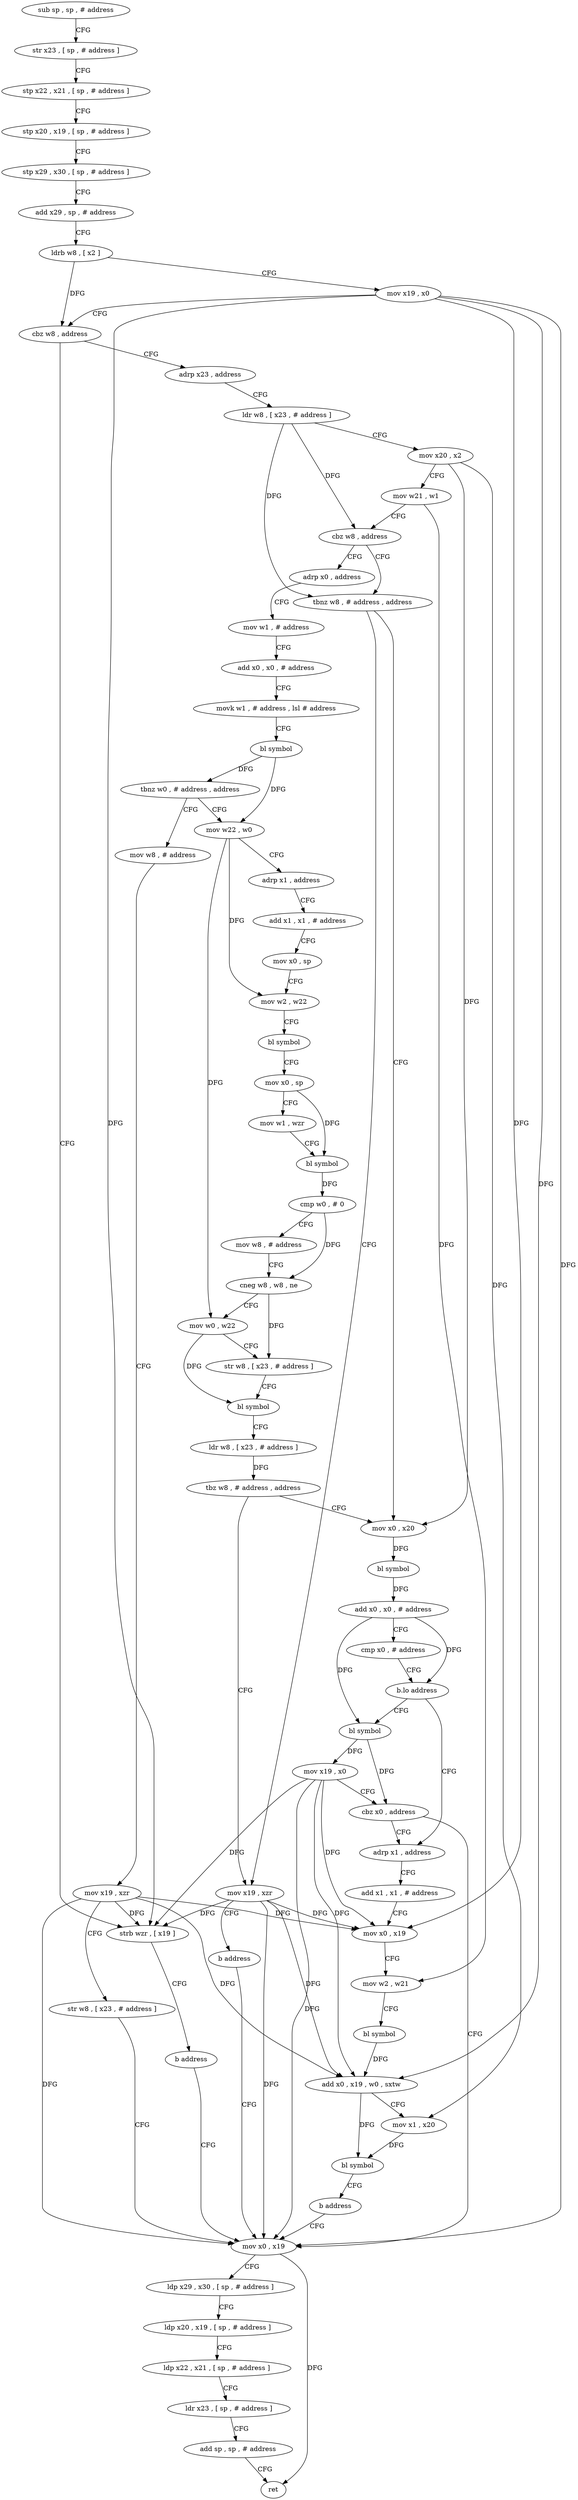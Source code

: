 digraph "func" {
"4377808" [label = "sub sp , sp , # address" ]
"4377812" [label = "str x23 , [ sp , # address ]" ]
"4377816" [label = "stp x22 , x21 , [ sp , # address ]" ]
"4377820" [label = "stp x20 , x19 , [ sp , # address ]" ]
"4377824" [label = "stp x29 , x30 , [ sp , # address ]" ]
"4377828" [label = "add x29 , sp , # address" ]
"4377832" [label = "ldrb w8 , [ x2 ]" ]
"4377836" [label = "mov x19 , x0" ]
"4377840" [label = "cbz w8 , address" ]
"4377936" [label = "strb wzr , [ x19 ]" ]
"4377844" [label = "adrp x23 , address" ]
"4377940" [label = "b address" ]
"4378056" [label = "mov x0 , x19" ]
"4377848" [label = "ldr w8 , [ x23 , # address ]" ]
"4377852" [label = "mov x20 , x2" ]
"4377856" [label = "mov w21 , w1" ]
"4377860" [label = "cbz w8 , address" ]
"4377944" [label = "adrp x0 , address" ]
"4377864" [label = "tbnz w8 , # address , address" ]
"4378060" [label = "ldp x29 , x30 , [ sp , # address ]" ]
"4378064" [label = "ldp x20 , x19 , [ sp , # address ]" ]
"4378068" [label = "ldp x22 , x21 , [ sp , # address ]" ]
"4378072" [label = "ldr x23 , [ sp , # address ]" ]
"4378076" [label = "add sp , sp , # address" ]
"4378080" [label = "ret" ]
"4377948" [label = "mov w1 , # address" ]
"4377952" [label = "add x0 , x0 , # address" ]
"4377956" [label = "movk w1 , # address , lsl # address" ]
"4377960" [label = "bl symbol" ]
"4377964" [label = "tbnz w0 , # address , address" ]
"4378044" [label = "mov w8 , # address" ]
"4377968" [label = "mov w22 , w0" ]
"4378036" [label = "mov x19 , xzr" ]
"4377868" [label = "mov x0 , x20" ]
"4378048" [label = "mov x19 , xzr" ]
"4378052" [label = "str w8 , [ x23 , # address ]" ]
"4377972" [label = "adrp x1 , address" ]
"4377976" [label = "add x1 , x1 , # address" ]
"4377980" [label = "mov x0 , sp" ]
"4377984" [label = "mov w2 , w22" ]
"4377988" [label = "bl symbol" ]
"4377992" [label = "mov x0 , sp" ]
"4377996" [label = "mov w1 , wzr" ]
"4378000" [label = "bl symbol" ]
"4378004" [label = "cmp w0 , # 0" ]
"4378008" [label = "mov w8 , # address" ]
"4378012" [label = "cneg w8 , w8 , ne" ]
"4378016" [label = "mov w0 , w22" ]
"4378020" [label = "str w8 , [ x23 , # address ]" ]
"4378024" [label = "bl symbol" ]
"4378028" [label = "ldr w8 , [ x23 , # address ]" ]
"4378032" [label = "tbz w8 , # address , address" ]
"4378040" [label = "b address" ]
"4377872" [label = "bl symbol" ]
"4377876" [label = "add x0 , x0 , # address" ]
"4377880" [label = "cmp x0 , # address" ]
"4377884" [label = "b.lo address" ]
"4377900" [label = "adrp x1 , address" ]
"4377888" [label = "bl symbol" ]
"4377904" [label = "add x1 , x1 , # address" ]
"4377908" [label = "mov x0 , x19" ]
"4377912" [label = "mov w2 , w21" ]
"4377916" [label = "bl symbol" ]
"4377920" [label = "add x0 , x19 , w0 , sxtw" ]
"4377924" [label = "mov x1 , x20" ]
"4377928" [label = "bl symbol" ]
"4377932" [label = "b address" ]
"4377892" [label = "mov x19 , x0" ]
"4377896" [label = "cbz x0 , address" ]
"4377808" -> "4377812" [ label = "CFG" ]
"4377812" -> "4377816" [ label = "CFG" ]
"4377816" -> "4377820" [ label = "CFG" ]
"4377820" -> "4377824" [ label = "CFG" ]
"4377824" -> "4377828" [ label = "CFG" ]
"4377828" -> "4377832" [ label = "CFG" ]
"4377832" -> "4377836" [ label = "CFG" ]
"4377832" -> "4377840" [ label = "DFG" ]
"4377836" -> "4377840" [ label = "CFG" ]
"4377836" -> "4377936" [ label = "DFG" ]
"4377836" -> "4378056" [ label = "DFG" ]
"4377836" -> "4377908" [ label = "DFG" ]
"4377836" -> "4377920" [ label = "DFG" ]
"4377840" -> "4377936" [ label = "CFG" ]
"4377840" -> "4377844" [ label = "CFG" ]
"4377936" -> "4377940" [ label = "CFG" ]
"4377844" -> "4377848" [ label = "CFG" ]
"4377940" -> "4378056" [ label = "CFG" ]
"4378056" -> "4378060" [ label = "CFG" ]
"4378056" -> "4378080" [ label = "DFG" ]
"4377848" -> "4377852" [ label = "CFG" ]
"4377848" -> "4377860" [ label = "DFG" ]
"4377848" -> "4377864" [ label = "DFG" ]
"4377852" -> "4377856" [ label = "CFG" ]
"4377852" -> "4377868" [ label = "DFG" ]
"4377852" -> "4377924" [ label = "DFG" ]
"4377856" -> "4377860" [ label = "CFG" ]
"4377856" -> "4377912" [ label = "DFG" ]
"4377860" -> "4377944" [ label = "CFG" ]
"4377860" -> "4377864" [ label = "CFG" ]
"4377944" -> "4377948" [ label = "CFG" ]
"4377864" -> "4378036" [ label = "CFG" ]
"4377864" -> "4377868" [ label = "CFG" ]
"4378060" -> "4378064" [ label = "CFG" ]
"4378064" -> "4378068" [ label = "CFG" ]
"4378068" -> "4378072" [ label = "CFG" ]
"4378072" -> "4378076" [ label = "CFG" ]
"4378076" -> "4378080" [ label = "CFG" ]
"4377948" -> "4377952" [ label = "CFG" ]
"4377952" -> "4377956" [ label = "CFG" ]
"4377956" -> "4377960" [ label = "CFG" ]
"4377960" -> "4377964" [ label = "DFG" ]
"4377960" -> "4377968" [ label = "DFG" ]
"4377964" -> "4378044" [ label = "CFG" ]
"4377964" -> "4377968" [ label = "CFG" ]
"4378044" -> "4378048" [ label = "CFG" ]
"4377968" -> "4377972" [ label = "CFG" ]
"4377968" -> "4377984" [ label = "DFG" ]
"4377968" -> "4378016" [ label = "DFG" ]
"4378036" -> "4378040" [ label = "CFG" ]
"4378036" -> "4377936" [ label = "DFG" ]
"4378036" -> "4378056" [ label = "DFG" ]
"4378036" -> "4377908" [ label = "DFG" ]
"4378036" -> "4377920" [ label = "DFG" ]
"4377868" -> "4377872" [ label = "DFG" ]
"4378048" -> "4378052" [ label = "CFG" ]
"4378048" -> "4377936" [ label = "DFG" ]
"4378048" -> "4378056" [ label = "DFG" ]
"4378048" -> "4377908" [ label = "DFG" ]
"4378048" -> "4377920" [ label = "DFG" ]
"4378052" -> "4378056" [ label = "CFG" ]
"4377972" -> "4377976" [ label = "CFG" ]
"4377976" -> "4377980" [ label = "CFG" ]
"4377980" -> "4377984" [ label = "CFG" ]
"4377984" -> "4377988" [ label = "CFG" ]
"4377988" -> "4377992" [ label = "CFG" ]
"4377992" -> "4377996" [ label = "CFG" ]
"4377992" -> "4378000" [ label = "DFG" ]
"4377996" -> "4378000" [ label = "CFG" ]
"4378000" -> "4378004" [ label = "DFG" ]
"4378004" -> "4378008" [ label = "CFG" ]
"4378004" -> "4378012" [ label = "DFG" ]
"4378008" -> "4378012" [ label = "CFG" ]
"4378012" -> "4378016" [ label = "CFG" ]
"4378012" -> "4378020" [ label = "DFG" ]
"4378016" -> "4378020" [ label = "CFG" ]
"4378016" -> "4378024" [ label = "DFG" ]
"4378020" -> "4378024" [ label = "CFG" ]
"4378024" -> "4378028" [ label = "CFG" ]
"4378028" -> "4378032" [ label = "DFG" ]
"4378032" -> "4377868" [ label = "CFG" ]
"4378032" -> "4378036" [ label = "CFG" ]
"4378040" -> "4378056" [ label = "CFG" ]
"4377872" -> "4377876" [ label = "DFG" ]
"4377876" -> "4377880" [ label = "CFG" ]
"4377876" -> "4377884" [ label = "DFG" ]
"4377876" -> "4377888" [ label = "DFG" ]
"4377880" -> "4377884" [ label = "CFG" ]
"4377884" -> "4377900" [ label = "CFG" ]
"4377884" -> "4377888" [ label = "CFG" ]
"4377900" -> "4377904" [ label = "CFG" ]
"4377888" -> "4377892" [ label = "DFG" ]
"4377888" -> "4377896" [ label = "DFG" ]
"4377904" -> "4377908" [ label = "CFG" ]
"4377908" -> "4377912" [ label = "CFG" ]
"4377912" -> "4377916" [ label = "CFG" ]
"4377916" -> "4377920" [ label = "DFG" ]
"4377920" -> "4377924" [ label = "CFG" ]
"4377920" -> "4377928" [ label = "DFG" ]
"4377924" -> "4377928" [ label = "DFG" ]
"4377928" -> "4377932" [ label = "CFG" ]
"4377932" -> "4378056" [ label = "CFG" ]
"4377892" -> "4377896" [ label = "CFG" ]
"4377892" -> "4377936" [ label = "DFG" ]
"4377892" -> "4378056" [ label = "DFG" ]
"4377892" -> "4377908" [ label = "DFG" ]
"4377892" -> "4377920" [ label = "DFG" ]
"4377896" -> "4378056" [ label = "CFG" ]
"4377896" -> "4377900" [ label = "CFG" ]
}
